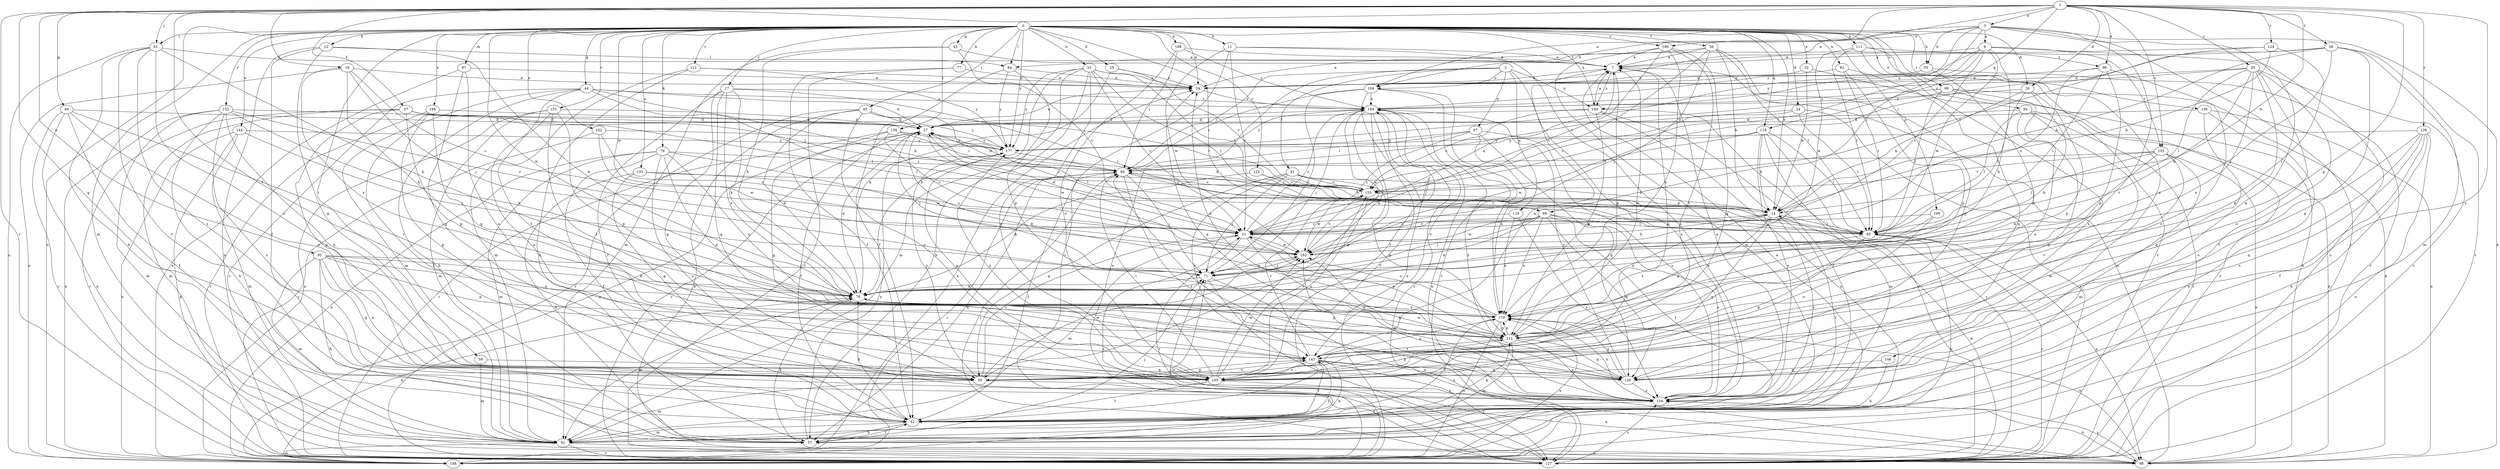 strict digraph  {
0;
1;
2;
3;
6;
7;
11;
12;
14;
17;
18;
20;
21;
24;
25;
26;
27;
32;
34;
36;
37;
38;
41;
42;
43;
44;
49;
50;
53;
55;
57;
59;
61;
64;
65;
69;
71;
76;
77;
78;
84;
85;
87;
91;
92;
94;
95;
96;
97;
98;
99;
102;
104;
105;
109;
111;
112;
118;
119;
120;
121;
122;
124;
126;
127;
133;
134;
136;
139;
141;
144;
146;
148;
151;
152;
153;
155;
163;
166;
168;
169;
170;
177;
180;
184;
0 -> 11  [label=b];
0 -> 12  [label=b];
0 -> 14  [label=b];
0 -> 17  [label=c];
0 -> 24  [label=d];
0 -> 25  [label=d];
0 -> 26  [label=d];
0 -> 32  [label=e];
0 -> 34  [label=e];
0 -> 36  [label=f];
0 -> 43  [label=g];
0 -> 44  [label=g];
0 -> 53  [label=h];
0 -> 55  [label=h];
0 -> 59  [label=i];
0 -> 61  [label=i];
0 -> 65  [label=j];
0 -> 69  [label=j];
0 -> 76  [label=k];
0 -> 77  [label=k];
0 -> 78  [label=k];
0 -> 84  [label=l];
0 -> 87  [label=m];
0 -> 91  [label=m];
0 -> 92  [label=n];
0 -> 94  [label=n];
0 -> 99  [label=o];
0 -> 102  [label=o];
0 -> 109  [label=p];
0 -> 111  [label=p];
0 -> 118  [label=q];
0 -> 121  [label=r];
0 -> 122  [label=r];
0 -> 133  [label=s];
0 -> 136  [label=t];
0 -> 139  [label=t];
0 -> 144  [label=u];
0 -> 146  [label=u];
0 -> 148  [label=u];
0 -> 151  [label=v];
0 -> 152  [label=v];
0 -> 163  [label=w];
0 -> 166  [label=x];
0 -> 168  [label=x];
0 -> 169  [label=x];
0 -> 177  [label=y];
0 -> 180  [label=z];
1 -> 3  [label=a];
1 -> 14  [label=b];
1 -> 18  [label=c];
1 -> 20  [label=c];
1 -> 26  [label=d];
1 -> 34  [label=e];
1 -> 37  [label=f];
1 -> 38  [label=f];
1 -> 49  [label=g];
1 -> 50  [label=g];
1 -> 61  [label=i];
1 -> 95  [label=n];
1 -> 96  [label=n];
1 -> 104  [label=o];
1 -> 112  [label=p];
1 -> 118  [label=q];
1 -> 124  [label=r];
1 -> 126  [label=r];
1 -> 127  [label=r];
1 -> 134  [label=s];
1 -> 141  [label=t];
1 -> 153  [label=v];
2 -> 41  [label=f];
2 -> 64  [label=i];
2 -> 97  [label=n];
2 -> 104  [label=o];
2 -> 119  [label=q];
2 -> 134  [label=s];
2 -> 148  [label=u];
2 -> 169  [label=x];
3 -> 6  [label=a];
3 -> 55  [label=h];
3 -> 69  [label=j];
3 -> 98  [label=n];
3 -> 104  [label=o];
3 -> 120  [label=q];
3 -> 127  [label=r];
3 -> 141  [label=t];
3 -> 177  [label=y];
3 -> 180  [label=z];
6 -> 21  [label=c];
6 -> 78  [label=k];
6 -> 84  [label=l];
6 -> 148  [label=u];
6 -> 153  [label=v];
6 -> 155  [label=v];
6 -> 163  [label=w];
6 -> 169  [label=x];
6 -> 184  [label=z];
7 -> 34  [label=e];
7 -> 112  [label=p];
7 -> 169  [label=x];
11 -> 7  [label=a];
11 -> 21  [label=c];
11 -> 127  [label=r];
11 -> 134  [label=s];
11 -> 163  [label=w];
12 -> 42  [label=f];
12 -> 50  [label=g];
12 -> 78  [label=k];
12 -> 84  [label=l];
12 -> 98  [label=n];
14 -> 21  [label=c];
14 -> 27  [label=d];
14 -> 42  [label=f];
14 -> 50  [label=g];
14 -> 85  [label=l];
14 -> 112  [label=p];
14 -> 134  [label=s];
14 -> 170  [label=x];
17 -> 42  [label=f];
17 -> 50  [label=g];
17 -> 78  [label=k];
17 -> 85  [label=l];
17 -> 120  [label=q];
17 -> 170  [label=x];
17 -> 184  [label=z];
18 -> 21  [label=c];
18 -> 34  [label=e];
18 -> 71  [label=j];
18 -> 78  [label=k];
18 -> 148  [label=u];
18 -> 170  [label=x];
20 -> 34  [label=e];
20 -> 42  [label=f];
20 -> 85  [label=l];
20 -> 105  [label=o];
20 -> 112  [label=p];
20 -> 127  [label=r];
20 -> 163  [label=w];
20 -> 170  [label=x];
20 -> 184  [label=z];
21 -> 7  [label=a];
21 -> 27  [label=d];
21 -> 91  [label=m];
21 -> 112  [label=p];
21 -> 120  [label=q];
21 -> 127  [label=r];
21 -> 163  [label=w];
21 -> 184  [label=z];
24 -> 27  [label=d];
24 -> 85  [label=l];
24 -> 127  [label=r];
24 -> 155  [label=v];
25 -> 34  [label=e];
25 -> 78  [label=k];
25 -> 155  [label=v];
26 -> 14  [label=b];
26 -> 78  [label=k];
26 -> 85  [label=l];
26 -> 112  [label=p];
26 -> 184  [label=z];
27 -> 34  [label=e];
27 -> 42  [label=f];
27 -> 71  [label=j];
27 -> 85  [label=l];
27 -> 127  [label=r];
27 -> 148  [label=u];
27 -> 163  [label=w];
27 -> 177  [label=y];
32 -> 14  [label=b];
32 -> 34  [label=e];
32 -> 98  [label=n];
34 -> 184  [label=z];
36 -> 7  [label=a];
36 -> 14  [label=b];
36 -> 34  [label=e];
36 -> 71  [label=j];
36 -> 85  [label=l];
36 -> 120  [label=q];
36 -> 155  [label=v];
37 -> 27  [label=d];
37 -> 50  [label=g];
37 -> 64  [label=i];
37 -> 85  [label=l];
37 -> 91  [label=m];
37 -> 112  [label=p];
37 -> 127  [label=r];
37 -> 177  [label=y];
38 -> 7  [label=a];
38 -> 14  [label=b];
38 -> 50  [label=g];
38 -> 64  [label=i];
38 -> 71  [label=j];
38 -> 91  [label=m];
38 -> 127  [label=r];
41 -> 14  [label=b];
41 -> 50  [label=g];
41 -> 71  [label=j];
41 -> 112  [label=p];
41 -> 141  [label=t];
41 -> 155  [label=v];
42 -> 57  [label=h];
42 -> 78  [label=k];
42 -> 91  [label=m];
42 -> 112  [label=p];
43 -> 7  [label=a];
43 -> 21  [label=c];
43 -> 78  [label=k];
43 -> 91  [label=m];
44 -> 14  [label=b];
44 -> 27  [label=d];
44 -> 57  [label=h];
44 -> 85  [label=l];
44 -> 91  [label=m];
44 -> 127  [label=r];
44 -> 141  [label=t];
44 -> 184  [label=z];
49 -> 27  [label=d];
49 -> 42  [label=f];
49 -> 98  [label=n];
49 -> 105  [label=o];
49 -> 127  [label=r];
49 -> 141  [label=t];
50 -> 21  [label=c];
50 -> 91  [label=m];
50 -> 134  [label=s];
50 -> 141  [label=t];
50 -> 163  [label=w];
50 -> 177  [label=y];
53 -> 14  [label=b];
53 -> 21  [label=c];
53 -> 34  [label=e];
53 -> 57  [label=h];
53 -> 78  [label=k];
53 -> 85  [label=l];
53 -> 91  [label=m];
53 -> 105  [label=o];
53 -> 177  [label=y];
55 -> 34  [label=e];
55 -> 112  [label=p];
55 -> 127  [label=r];
57 -> 7  [label=a];
57 -> 42  [label=f];
57 -> 71  [label=j];
57 -> 78  [label=k];
57 -> 177  [label=y];
59 -> 91  [label=m];
59 -> 120  [label=q];
61 -> 7  [label=a];
61 -> 42  [label=f];
61 -> 57  [label=h];
61 -> 78  [label=k];
61 -> 105  [label=o];
61 -> 134  [label=s];
61 -> 148  [label=u];
64 -> 27  [label=d];
64 -> 42  [label=f];
64 -> 57  [label=h];
64 -> 71  [label=j];
64 -> 85  [label=l];
64 -> 134  [label=s];
64 -> 155  [label=v];
65 -> 21  [label=c];
65 -> 27  [label=d];
65 -> 78  [label=k];
65 -> 98  [label=n];
65 -> 105  [label=o];
65 -> 127  [label=r];
65 -> 155  [label=v];
69 -> 21  [label=c];
69 -> 42  [label=f];
69 -> 71  [label=j];
69 -> 78  [label=k];
69 -> 85  [label=l];
69 -> 120  [label=q];
69 -> 134  [label=s];
69 -> 163  [label=w];
69 -> 170  [label=x];
71 -> 78  [label=k];
71 -> 98  [label=n];
71 -> 127  [label=r];
71 -> 148  [label=u];
71 -> 163  [label=w];
76 -> 42  [label=f];
76 -> 64  [label=i];
76 -> 91  [label=m];
76 -> 112  [label=p];
76 -> 134  [label=s];
76 -> 148  [label=u];
76 -> 163  [label=w];
76 -> 170  [label=x];
77 -> 34  [label=e];
77 -> 42  [label=f];
77 -> 127  [label=r];
78 -> 27  [label=d];
78 -> 91  [label=m];
78 -> 112  [label=p];
78 -> 170  [label=x];
84 -> 34  [label=e];
84 -> 42  [label=f];
84 -> 112  [label=p];
84 -> 177  [label=y];
85 -> 50  [label=g];
85 -> 98  [label=n];
85 -> 127  [label=r];
85 -> 148  [label=u];
85 -> 170  [label=x];
87 -> 34  [label=e];
87 -> 50  [label=g];
87 -> 105  [label=o];
87 -> 148  [label=u];
91 -> 98  [label=n];
91 -> 127  [label=r];
91 -> 141  [label=t];
91 -> 148  [label=u];
92 -> 34  [label=e];
92 -> 85  [label=l];
92 -> 112  [label=p];
92 -> 120  [label=q];
94 -> 27  [label=d];
94 -> 85  [label=l];
94 -> 91  [label=m];
94 -> 98  [label=n];
94 -> 120  [label=q];
94 -> 127  [label=r];
95 -> 50  [label=g];
95 -> 57  [label=h];
95 -> 71  [label=j];
95 -> 78  [label=k];
95 -> 91  [label=m];
95 -> 105  [label=o];
95 -> 112  [label=p];
95 -> 170  [label=x];
96 -> 21  [label=c];
96 -> 34  [label=e];
96 -> 85  [label=l];
96 -> 105  [label=o];
96 -> 112  [label=p];
97 -> 21  [label=c];
97 -> 64  [label=i];
97 -> 120  [label=q];
97 -> 134  [label=s];
97 -> 170  [label=x];
97 -> 177  [label=y];
98 -> 7  [label=a];
98 -> 134  [label=s];
99 -> 64  [label=i];
99 -> 85  [label=l];
99 -> 98  [label=n];
99 -> 105  [label=o];
99 -> 127  [label=r];
99 -> 184  [label=z];
102 -> 21  [label=c];
102 -> 127  [label=r];
102 -> 163  [label=w];
102 -> 177  [label=y];
104 -> 64  [label=i];
104 -> 71  [label=j];
104 -> 127  [label=r];
104 -> 148  [label=u];
104 -> 170  [label=x];
104 -> 184  [label=z];
105 -> 7  [label=a];
105 -> 42  [label=f];
105 -> 64  [label=i];
105 -> 98  [label=n];
105 -> 112  [label=p];
105 -> 155  [label=v];
105 -> 163  [label=w];
105 -> 177  [label=y];
105 -> 184  [label=z];
109 -> 21  [label=c];
109 -> 105  [label=o];
109 -> 170  [label=x];
111 -> 85  [label=l];
111 -> 127  [label=r];
111 -> 134  [label=s];
111 -> 163  [label=w];
111 -> 96  [label=z];
112 -> 7  [label=a];
112 -> 34  [label=e];
112 -> 78  [label=k];
112 -> 91  [label=m];
112 -> 120  [label=q];
112 -> 134  [label=s];
112 -> 141  [label=t];
112 -> 170  [label=x];
118 -> 14  [label=b];
118 -> 85  [label=l];
118 -> 91  [label=m];
118 -> 127  [label=r];
118 -> 134  [label=s];
118 -> 163  [label=w];
118 -> 177  [label=y];
119 -> 21  [label=c];
119 -> 134  [label=s];
119 -> 170  [label=x];
120 -> 34  [label=e];
120 -> 64  [label=i];
120 -> 134  [label=s];
120 -> 163  [label=w];
120 -> 170  [label=x];
120 -> 184  [label=z];
121 -> 34  [label=e];
121 -> 57  [label=h];
121 -> 91  [label=m];
121 -> 177  [label=y];
122 -> 14  [label=b];
122 -> 78  [label=k];
122 -> 155  [label=v];
124 -> 7  [label=a];
124 -> 14  [label=b];
124 -> 71  [label=j];
124 -> 155  [label=v];
126 -> 42  [label=f];
126 -> 57  [label=h];
126 -> 105  [label=o];
126 -> 120  [label=q];
126 -> 134  [label=s];
126 -> 148  [label=u];
126 -> 177  [label=y];
127 -> 14  [label=b];
127 -> 21  [label=c];
127 -> 64  [label=i];
127 -> 134  [label=s];
133 -> 21  [label=c];
133 -> 50  [label=g];
133 -> 57  [label=h];
133 -> 155  [label=v];
134 -> 7  [label=a];
134 -> 42  [label=f];
134 -> 98  [label=n];
134 -> 163  [label=w];
134 -> 170  [label=x];
134 -> 184  [label=z];
136 -> 27  [label=d];
136 -> 98  [label=n];
136 -> 120  [label=q];
136 -> 148  [label=u];
139 -> 21  [label=c];
139 -> 50  [label=g];
139 -> 64  [label=i];
139 -> 127  [label=r];
139 -> 177  [label=y];
141 -> 7  [label=a];
141 -> 42  [label=f];
141 -> 50  [label=g];
141 -> 57  [label=h];
141 -> 105  [label=o];
141 -> 120  [label=q];
141 -> 127  [label=r];
141 -> 134  [label=s];
141 -> 155  [label=v];
141 -> 170  [label=x];
144 -> 71  [label=j];
144 -> 91  [label=m];
144 -> 98  [label=n];
144 -> 148  [label=u];
144 -> 177  [label=y];
146 -> 57  [label=h];
146 -> 120  [label=q];
148 -> 34  [label=e];
148 -> 64  [label=i];
148 -> 71  [label=j];
148 -> 78  [label=k];
148 -> 170  [label=x];
151 -> 27  [label=d];
151 -> 91  [label=m];
151 -> 105  [label=o];
151 -> 112  [label=p];
151 -> 141  [label=t];
151 -> 148  [label=u];
152 -> 21  [label=c];
152 -> 27  [label=d];
152 -> 57  [label=h];
152 -> 78  [label=k];
152 -> 91  [label=m];
152 -> 105  [label=o];
152 -> 134  [label=s];
152 -> 148  [label=u];
153 -> 64  [label=i];
153 -> 78  [label=k];
153 -> 85  [label=l];
153 -> 91  [label=m];
153 -> 98  [label=n];
153 -> 141  [label=t];
153 -> 155  [label=v];
155 -> 14  [label=b];
155 -> 64  [label=i];
155 -> 105  [label=o];
155 -> 163  [label=w];
163 -> 14  [label=b];
163 -> 71  [label=j];
163 -> 155  [label=v];
166 -> 27  [label=d];
166 -> 42  [label=f];
166 -> 50  [label=g];
166 -> 112  [label=p];
166 -> 127  [label=r];
168 -> 7  [label=a];
168 -> 64  [label=i];
168 -> 105  [label=o];
168 -> 184  [label=z];
169 -> 7  [label=a];
169 -> 27  [label=d];
169 -> 42  [label=f];
169 -> 112  [label=p];
169 -> 127  [label=r];
169 -> 148  [label=u];
169 -> 155  [label=v];
170 -> 21  [label=c];
170 -> 27  [label=d];
170 -> 42  [label=f];
170 -> 98  [label=n];
170 -> 112  [label=p];
170 -> 148  [label=u];
177 -> 64  [label=i];
177 -> 105  [label=o];
180 -> 7  [label=a];
180 -> 21  [label=c];
180 -> 50  [label=g];
180 -> 91  [label=m];
180 -> 141  [label=t];
180 -> 170  [label=x];
184 -> 27  [label=d];
184 -> 42  [label=f];
184 -> 50  [label=g];
184 -> 71  [label=j];
184 -> 78  [label=k];
184 -> 98  [label=n];
184 -> 127  [label=r];
184 -> 141  [label=t];
184 -> 163  [label=w];
184 -> 177  [label=y];
}
